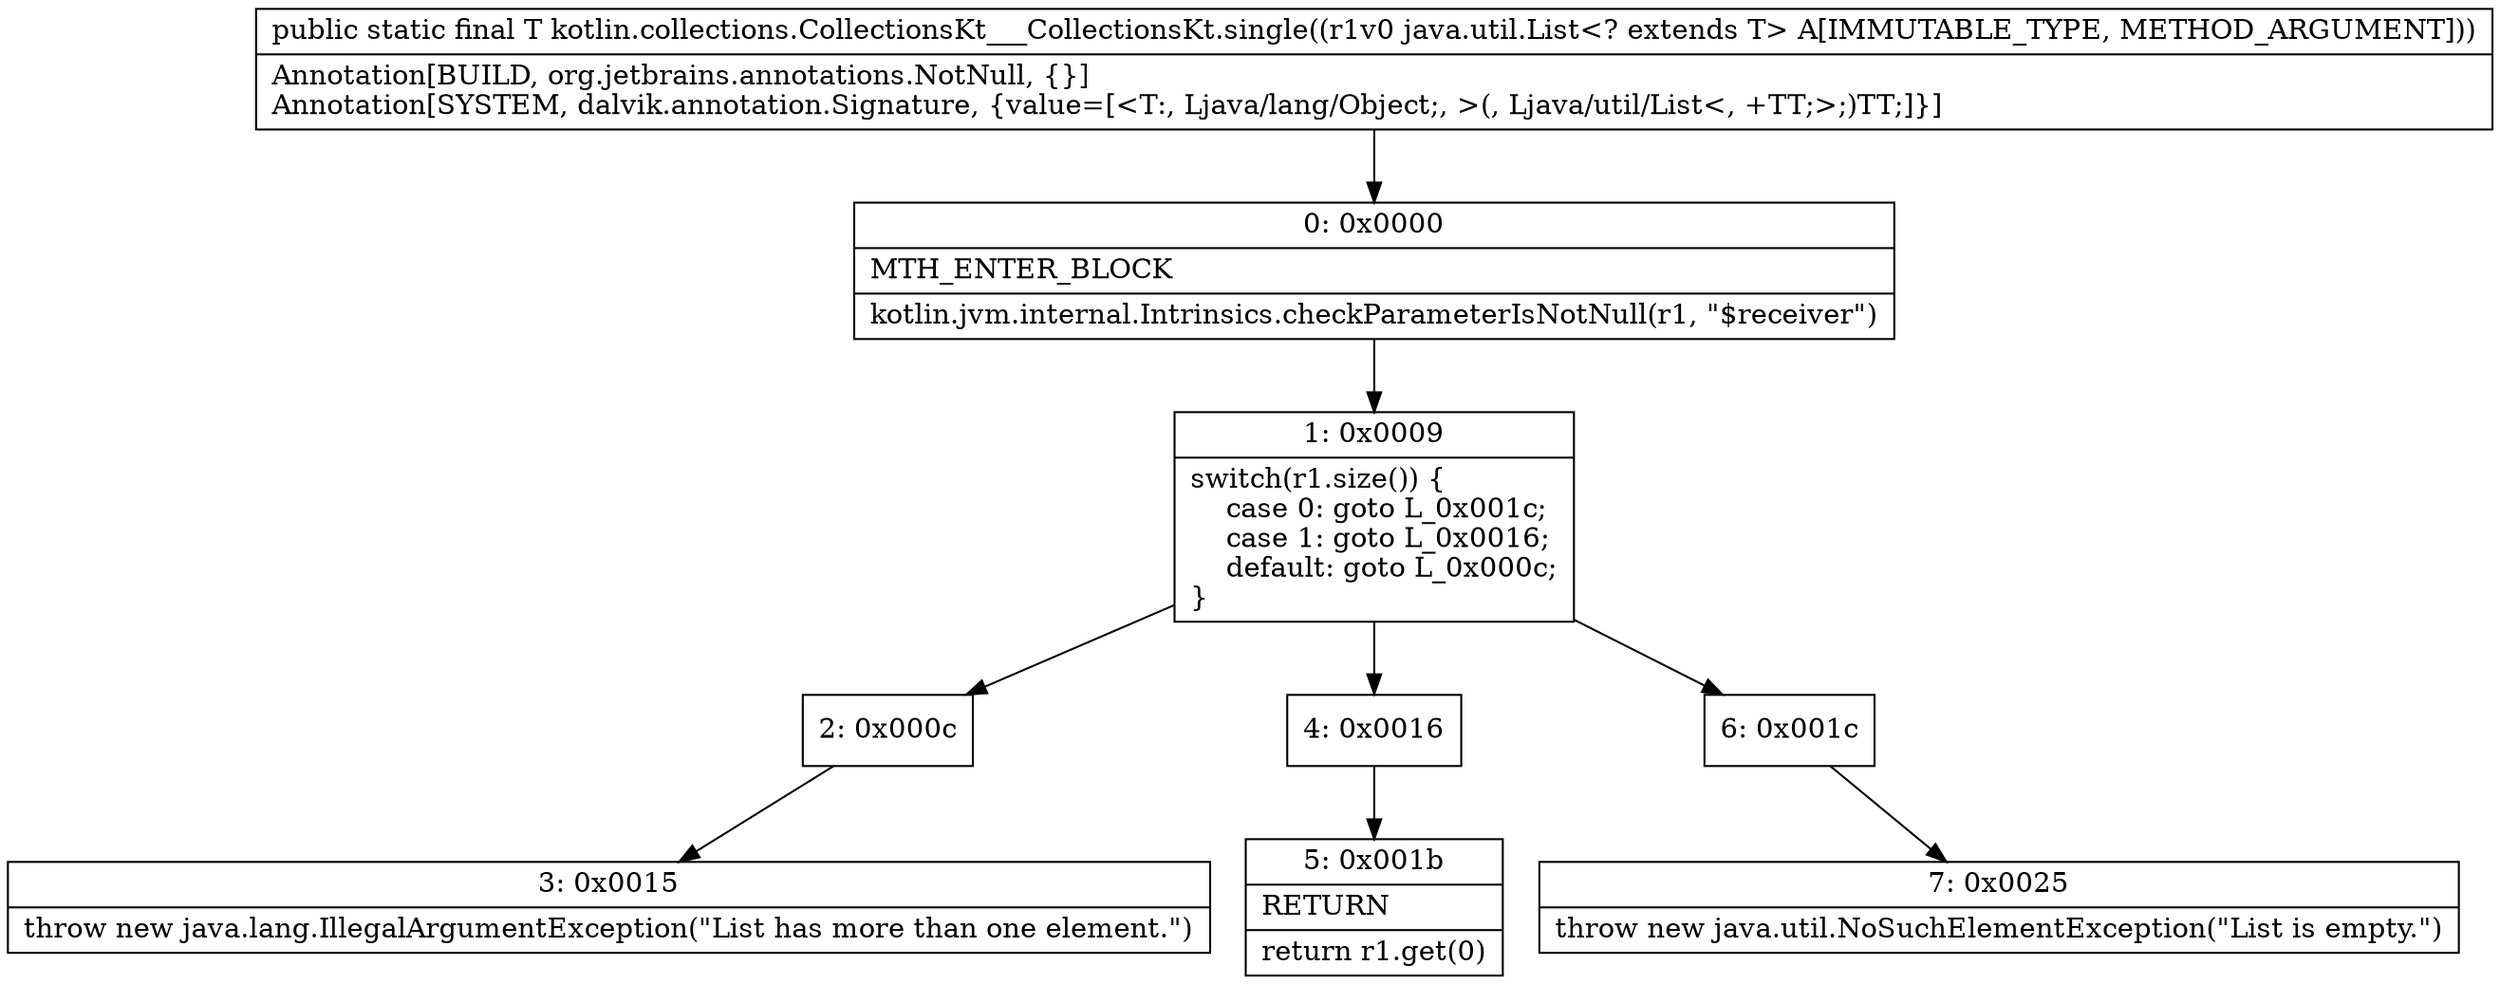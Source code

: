 digraph "CFG forkotlin.collections.CollectionsKt___CollectionsKt.single(Ljava\/util\/List;)Ljava\/lang\/Object;" {
Node_0 [shape=record,label="{0\:\ 0x0000|MTH_ENTER_BLOCK\l|kotlin.jvm.internal.Intrinsics.checkParameterIsNotNull(r1, \"$receiver\")\l}"];
Node_1 [shape=record,label="{1\:\ 0x0009|switch(r1.size()) \{\l    case 0: goto L_0x001c;\l    case 1: goto L_0x0016;\l    default: goto L_0x000c;\l\}\l}"];
Node_2 [shape=record,label="{2\:\ 0x000c}"];
Node_3 [shape=record,label="{3\:\ 0x0015|throw new java.lang.IllegalArgumentException(\"List has more than one element.\")\l}"];
Node_4 [shape=record,label="{4\:\ 0x0016}"];
Node_5 [shape=record,label="{5\:\ 0x001b|RETURN\l|return r1.get(0)\l}"];
Node_6 [shape=record,label="{6\:\ 0x001c}"];
Node_7 [shape=record,label="{7\:\ 0x0025|throw new java.util.NoSuchElementException(\"List is empty.\")\l}"];
MethodNode[shape=record,label="{public static final T kotlin.collections.CollectionsKt___CollectionsKt.single((r1v0 java.util.List\<? extends T\> A[IMMUTABLE_TYPE, METHOD_ARGUMENT]))  | Annotation[BUILD, org.jetbrains.annotations.NotNull, \{\}]\lAnnotation[SYSTEM, dalvik.annotation.Signature, \{value=[\<T:, Ljava\/lang\/Object;, \>(, Ljava\/util\/List\<, +TT;\>;)TT;]\}]\l}"];
MethodNode -> Node_0;
Node_0 -> Node_1;
Node_1 -> Node_2;
Node_1 -> Node_4;
Node_1 -> Node_6;
Node_2 -> Node_3;
Node_4 -> Node_5;
Node_6 -> Node_7;
}

